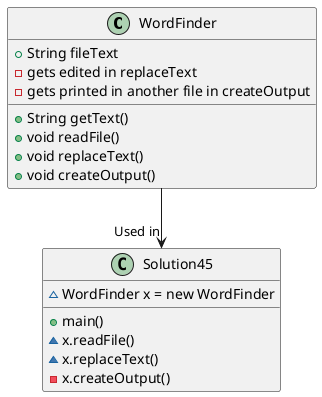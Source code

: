 @startuml
'https://plantuml.com/sequence-diagram

class WordFinder{
+String fileText
-gets edited in replaceText
-gets printed in another file in createOutput

+String getText()
+void readFile()
+void replaceText()
+void createOutput()

}

class Solution45{
~WordFinder x = new WordFinder
+main()
~x.readFile()
~x.replaceText()
-x.createOutput()



}

WordFinder -->"Used in" Solution45
@enduml